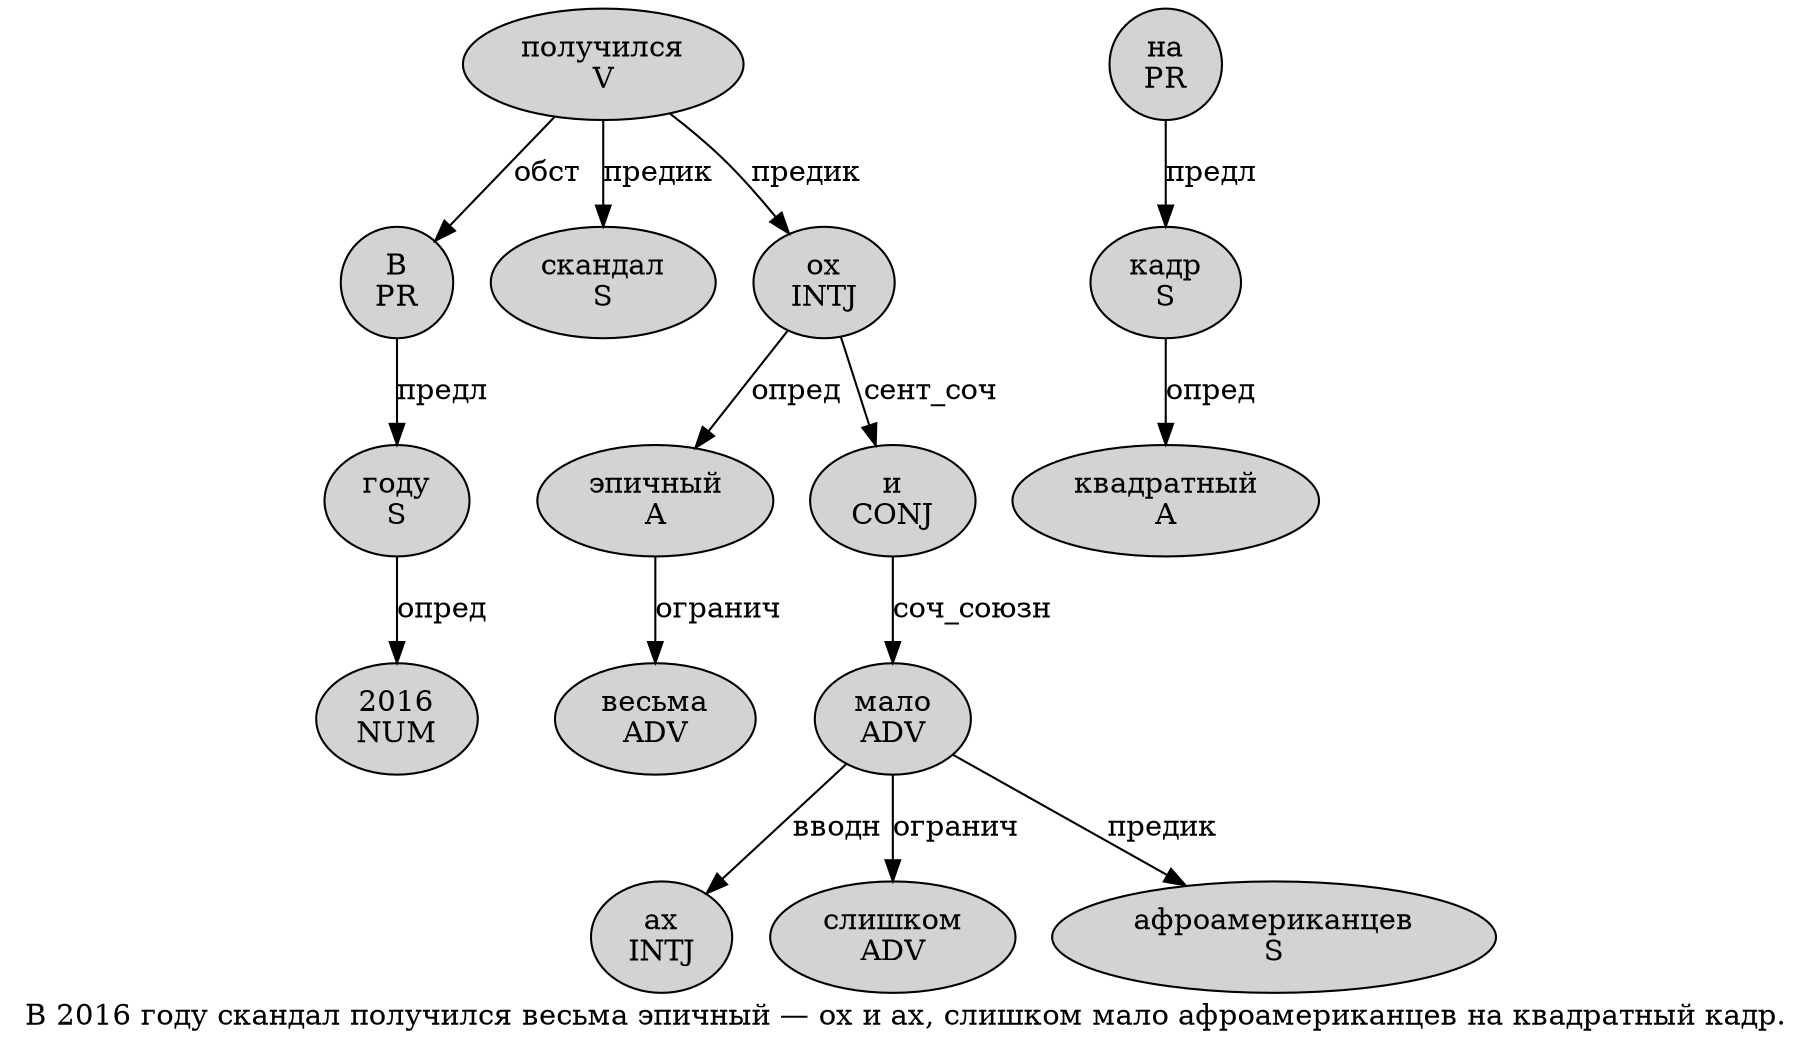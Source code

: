 digraph SENTENCE_4308 {
	graph [label="В 2016 году скандал получился весьма эпичный — ох и ах, слишком мало афроамериканцев на квадратный кадр."]
	node [style=filled]
		0 [label="В
PR" color="" fillcolor=lightgray penwidth=1 shape=ellipse]
		1 [label="2016
NUM" color="" fillcolor=lightgray penwidth=1 shape=ellipse]
		2 [label="году
S" color="" fillcolor=lightgray penwidth=1 shape=ellipse]
		3 [label="скандал
S" color="" fillcolor=lightgray penwidth=1 shape=ellipse]
		4 [label="получился
V" color="" fillcolor=lightgray penwidth=1 shape=ellipse]
		5 [label="весьма
ADV" color="" fillcolor=lightgray penwidth=1 shape=ellipse]
		6 [label="эпичный
A" color="" fillcolor=lightgray penwidth=1 shape=ellipse]
		8 [label="ох
INTJ" color="" fillcolor=lightgray penwidth=1 shape=ellipse]
		9 [label="и
CONJ" color="" fillcolor=lightgray penwidth=1 shape=ellipse]
		10 [label="ах
INTJ" color="" fillcolor=lightgray penwidth=1 shape=ellipse]
		12 [label="слишком
ADV" color="" fillcolor=lightgray penwidth=1 shape=ellipse]
		13 [label="мало
ADV" color="" fillcolor=lightgray penwidth=1 shape=ellipse]
		14 [label="афроамериканцев
S" color="" fillcolor=lightgray penwidth=1 shape=ellipse]
		15 [label="на
PR" color="" fillcolor=lightgray penwidth=1 shape=ellipse]
		16 [label="квадратный
A" color="" fillcolor=lightgray penwidth=1 shape=ellipse]
		17 [label="кадр
S" color="" fillcolor=lightgray penwidth=1 shape=ellipse]
			8 -> 6 [label="опред"]
			8 -> 9 [label="сент_соч"]
			9 -> 13 [label="соч_союзн"]
			4 -> 0 [label="обст"]
			4 -> 3 [label="предик"]
			4 -> 8 [label="предик"]
			0 -> 2 [label="предл"]
			13 -> 10 [label="вводн"]
			13 -> 12 [label="огранич"]
			13 -> 14 [label="предик"]
			15 -> 17 [label="предл"]
			2 -> 1 [label="опред"]
			17 -> 16 [label="опред"]
			6 -> 5 [label="огранич"]
}